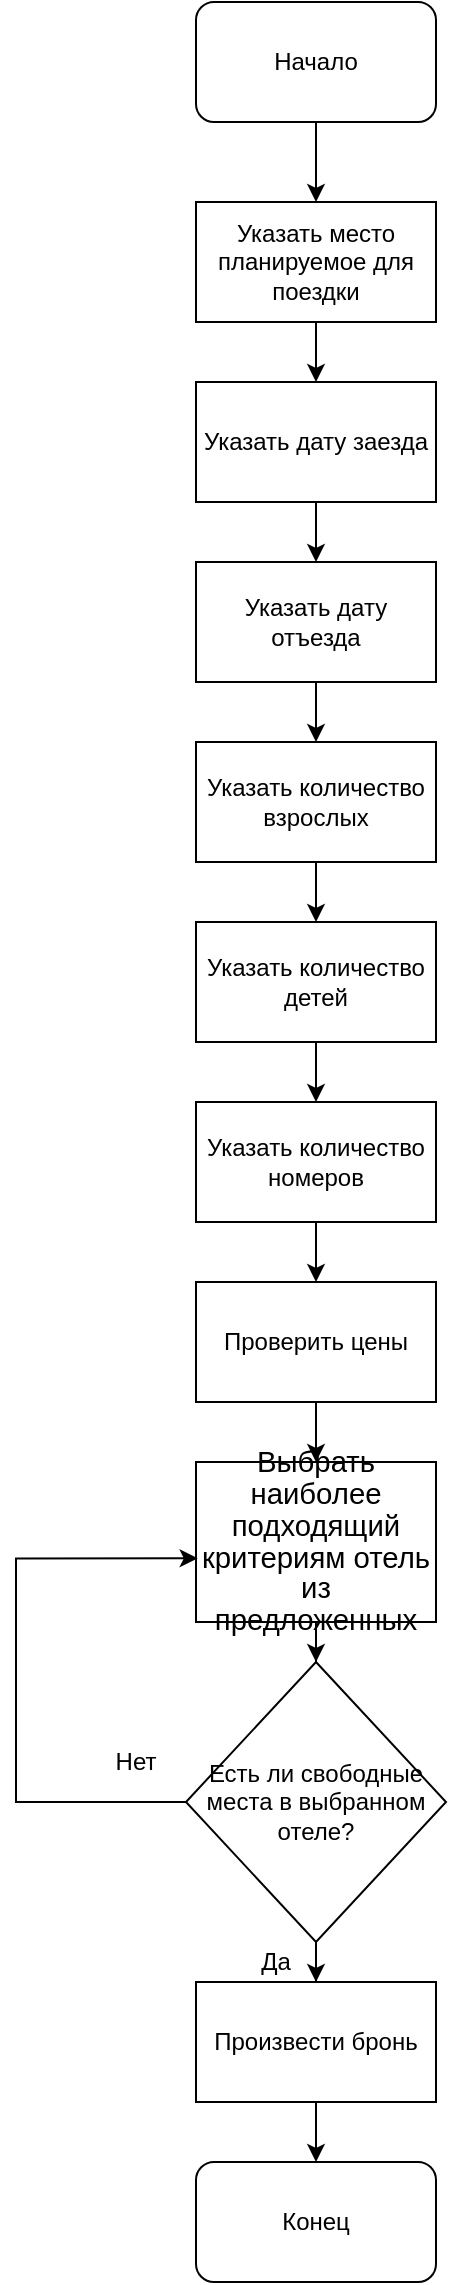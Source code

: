 <mxfile version="14.2.9" type="device"><diagram id="xQ6Nl28ohACRvLMMKHk9" name="Page-1"><mxGraphModel dx="1038" dy="580" grid="1" gridSize="10" guides="1" tooltips="1" connect="1" arrows="1" fold="1" page="1" pageScale="1" pageWidth="827" pageHeight="1169" math="0" shadow="0"><root><mxCell id="0"/><mxCell id="1" parent="0"/><mxCell id="dWzEuYop8umzFsp2OEH7-3" value="" style="edgeStyle=orthogonalEdgeStyle;rounded=0;orthogonalLoop=1;jettySize=auto;html=1;" edge="1" parent="1" source="dWzEuYop8umzFsp2OEH7-1" target="dWzEuYop8umzFsp2OEH7-2"><mxGeometry relative="1" as="geometry"/></mxCell><mxCell id="dWzEuYop8umzFsp2OEH7-1" value="Начало" style="rounded=1;whiteSpace=wrap;html=1;" vertex="1" parent="1"><mxGeometry x="310" y="20" width="120" height="60" as="geometry"/></mxCell><mxCell id="dWzEuYop8umzFsp2OEH7-9" value="" style="edgeStyle=orthogonalEdgeStyle;rounded=0;orthogonalLoop=1;jettySize=auto;html=1;" edge="1" parent="1" source="dWzEuYop8umzFsp2OEH7-2" target="dWzEuYop8umzFsp2OEH7-4"><mxGeometry relative="1" as="geometry"/></mxCell><mxCell id="dWzEuYop8umzFsp2OEH7-2" value="Указать место планируемое для поездки" style="rounded=0;whiteSpace=wrap;html=1;" vertex="1" parent="1"><mxGeometry x="310" y="120" width="120" height="60" as="geometry"/></mxCell><mxCell id="dWzEuYop8umzFsp2OEH7-10" value="" style="edgeStyle=orthogonalEdgeStyle;rounded=0;orthogonalLoop=1;jettySize=auto;html=1;" edge="1" parent="1" source="dWzEuYop8umzFsp2OEH7-4" target="dWzEuYop8umzFsp2OEH7-5"><mxGeometry relative="1" as="geometry"/></mxCell><mxCell id="dWzEuYop8umzFsp2OEH7-4" value="Указать дату заезда" style="rounded=0;whiteSpace=wrap;html=1;" vertex="1" parent="1"><mxGeometry x="310" y="210" width="120" height="60" as="geometry"/></mxCell><mxCell id="dWzEuYop8umzFsp2OEH7-11" value="" style="edgeStyle=orthogonalEdgeStyle;rounded=0;orthogonalLoop=1;jettySize=auto;html=1;" edge="1" parent="1" source="dWzEuYop8umzFsp2OEH7-5" target="dWzEuYop8umzFsp2OEH7-6"><mxGeometry relative="1" as="geometry"/></mxCell><mxCell id="dWzEuYop8umzFsp2OEH7-5" value="Указать дату отъезда" style="rounded=0;whiteSpace=wrap;html=1;" vertex="1" parent="1"><mxGeometry x="310" y="300" width="120" height="60" as="geometry"/></mxCell><mxCell id="dWzEuYop8umzFsp2OEH7-12" value="" style="edgeStyle=orthogonalEdgeStyle;rounded=0;orthogonalLoop=1;jettySize=auto;html=1;" edge="1" parent="1" source="dWzEuYop8umzFsp2OEH7-6" target="dWzEuYop8umzFsp2OEH7-7"><mxGeometry relative="1" as="geometry"/></mxCell><mxCell id="dWzEuYop8umzFsp2OEH7-6" value="Указать количество взрослых" style="rounded=0;whiteSpace=wrap;html=1;" vertex="1" parent="1"><mxGeometry x="310" y="390" width="120" height="60" as="geometry"/></mxCell><mxCell id="dWzEuYop8umzFsp2OEH7-13" value="" style="edgeStyle=orthogonalEdgeStyle;rounded=0;orthogonalLoop=1;jettySize=auto;html=1;" edge="1" parent="1" source="dWzEuYop8umzFsp2OEH7-7" target="dWzEuYop8umzFsp2OEH7-8"><mxGeometry relative="1" as="geometry"/></mxCell><mxCell id="dWzEuYop8umzFsp2OEH7-7" value="Указать количество детей" style="rounded=0;whiteSpace=wrap;html=1;" vertex="1" parent="1"><mxGeometry x="310" y="480" width="120" height="60" as="geometry"/></mxCell><mxCell id="dWzEuYop8umzFsp2OEH7-15" value="" style="edgeStyle=orthogonalEdgeStyle;rounded=0;orthogonalLoop=1;jettySize=auto;html=1;" edge="1" parent="1" source="dWzEuYop8umzFsp2OEH7-8" target="dWzEuYop8umzFsp2OEH7-14"><mxGeometry relative="1" as="geometry"/></mxCell><mxCell id="dWzEuYop8umzFsp2OEH7-8" value="Указать количество номеров" style="rounded=0;whiteSpace=wrap;html=1;" vertex="1" parent="1"><mxGeometry x="310" y="570" width="120" height="60" as="geometry"/></mxCell><mxCell id="dWzEuYop8umzFsp2OEH7-17" value="" style="edgeStyle=orthogonalEdgeStyle;rounded=0;orthogonalLoop=1;jettySize=auto;html=1;" edge="1" parent="1" source="dWzEuYop8umzFsp2OEH7-14" target="dWzEuYop8umzFsp2OEH7-16"><mxGeometry relative="1" as="geometry"/></mxCell><mxCell id="dWzEuYop8umzFsp2OEH7-14" value="Проверить цены" style="rounded=0;whiteSpace=wrap;html=1;" vertex="1" parent="1"><mxGeometry x="310" y="660" width="120" height="60" as="geometry"/></mxCell><mxCell id="dWzEuYop8umzFsp2OEH7-19" value="" style="edgeStyle=orthogonalEdgeStyle;rounded=0;orthogonalLoop=1;jettySize=auto;html=1;" edge="1" parent="1" source="dWzEuYop8umzFsp2OEH7-16" target="dWzEuYop8umzFsp2OEH7-18"><mxGeometry relative="1" as="geometry"/></mxCell><mxCell id="dWzEuYop8umzFsp2OEH7-16" value="&lt;span style=&quot;font-size: 11.0pt ; line-height: 107% ; font-family: &amp;#34;calibri&amp;#34; , sans-serif&quot;&gt;Выбрать&lt;br/&gt;наиболее подходящий критериям отель из предложенных&lt;/span&gt;" style="rounded=0;whiteSpace=wrap;html=1;" vertex="1" parent="1"><mxGeometry x="310" y="750" width="120" height="80" as="geometry"/></mxCell><mxCell id="dWzEuYop8umzFsp2OEH7-22" style="edgeStyle=orthogonalEdgeStyle;rounded=0;orthogonalLoop=1;jettySize=auto;html=1;entryX=0.007;entryY=0.602;entryDx=0;entryDy=0;entryPerimeter=0;" edge="1" parent="1" source="dWzEuYop8umzFsp2OEH7-18" target="dWzEuYop8umzFsp2OEH7-16"><mxGeometry relative="1" as="geometry"><mxPoint x="200" y="800" as="targetPoint"/><Array as="points"><mxPoint x="220" y="920"/><mxPoint x="220" y="798"/></Array></mxGeometry></mxCell><mxCell id="dWzEuYop8umzFsp2OEH7-25" value="" style="edgeStyle=orthogonalEdgeStyle;rounded=0;orthogonalLoop=1;jettySize=auto;html=1;" edge="1" parent="1" source="dWzEuYop8umzFsp2OEH7-18" target="dWzEuYop8umzFsp2OEH7-24"><mxGeometry relative="1" as="geometry"/></mxCell><mxCell id="dWzEuYop8umzFsp2OEH7-18" value="Есть ли свободные места в выбранном отеле?" style="rhombus;whiteSpace=wrap;html=1;" vertex="1" parent="1"><mxGeometry x="305" y="850" width="130" height="140" as="geometry"/></mxCell><mxCell id="dWzEuYop8umzFsp2OEH7-20" value="Да" style="text;html=1;strokeColor=none;fillColor=none;align=center;verticalAlign=middle;whiteSpace=wrap;rounded=0;" vertex="1" parent="1"><mxGeometry x="330" y="990" width="40" height="20" as="geometry"/></mxCell><mxCell id="dWzEuYop8umzFsp2OEH7-21" value="Нет" style="text;html=1;strokeColor=none;fillColor=none;align=center;verticalAlign=middle;whiteSpace=wrap;rounded=0;" vertex="1" parent="1"><mxGeometry x="260" y="890" width="40" height="20" as="geometry"/></mxCell><mxCell id="dWzEuYop8umzFsp2OEH7-29" value="" style="edgeStyle=orthogonalEdgeStyle;rounded=0;orthogonalLoop=1;jettySize=auto;html=1;" edge="1" parent="1" source="dWzEuYop8umzFsp2OEH7-24" target="dWzEuYop8umzFsp2OEH7-26"><mxGeometry relative="1" as="geometry"/></mxCell><mxCell id="dWzEuYop8umzFsp2OEH7-24" value="Произвести бронь" style="rounded=0;whiteSpace=wrap;html=1;" vertex="1" parent="1"><mxGeometry x="310" y="1010" width="120" height="60" as="geometry"/></mxCell><mxCell id="dWzEuYop8umzFsp2OEH7-26" value="Конец" style="rounded=1;whiteSpace=wrap;html=1;" vertex="1" parent="1"><mxGeometry x="310" y="1100" width="120" height="60" as="geometry"/></mxCell></root></mxGraphModel></diagram></mxfile>
